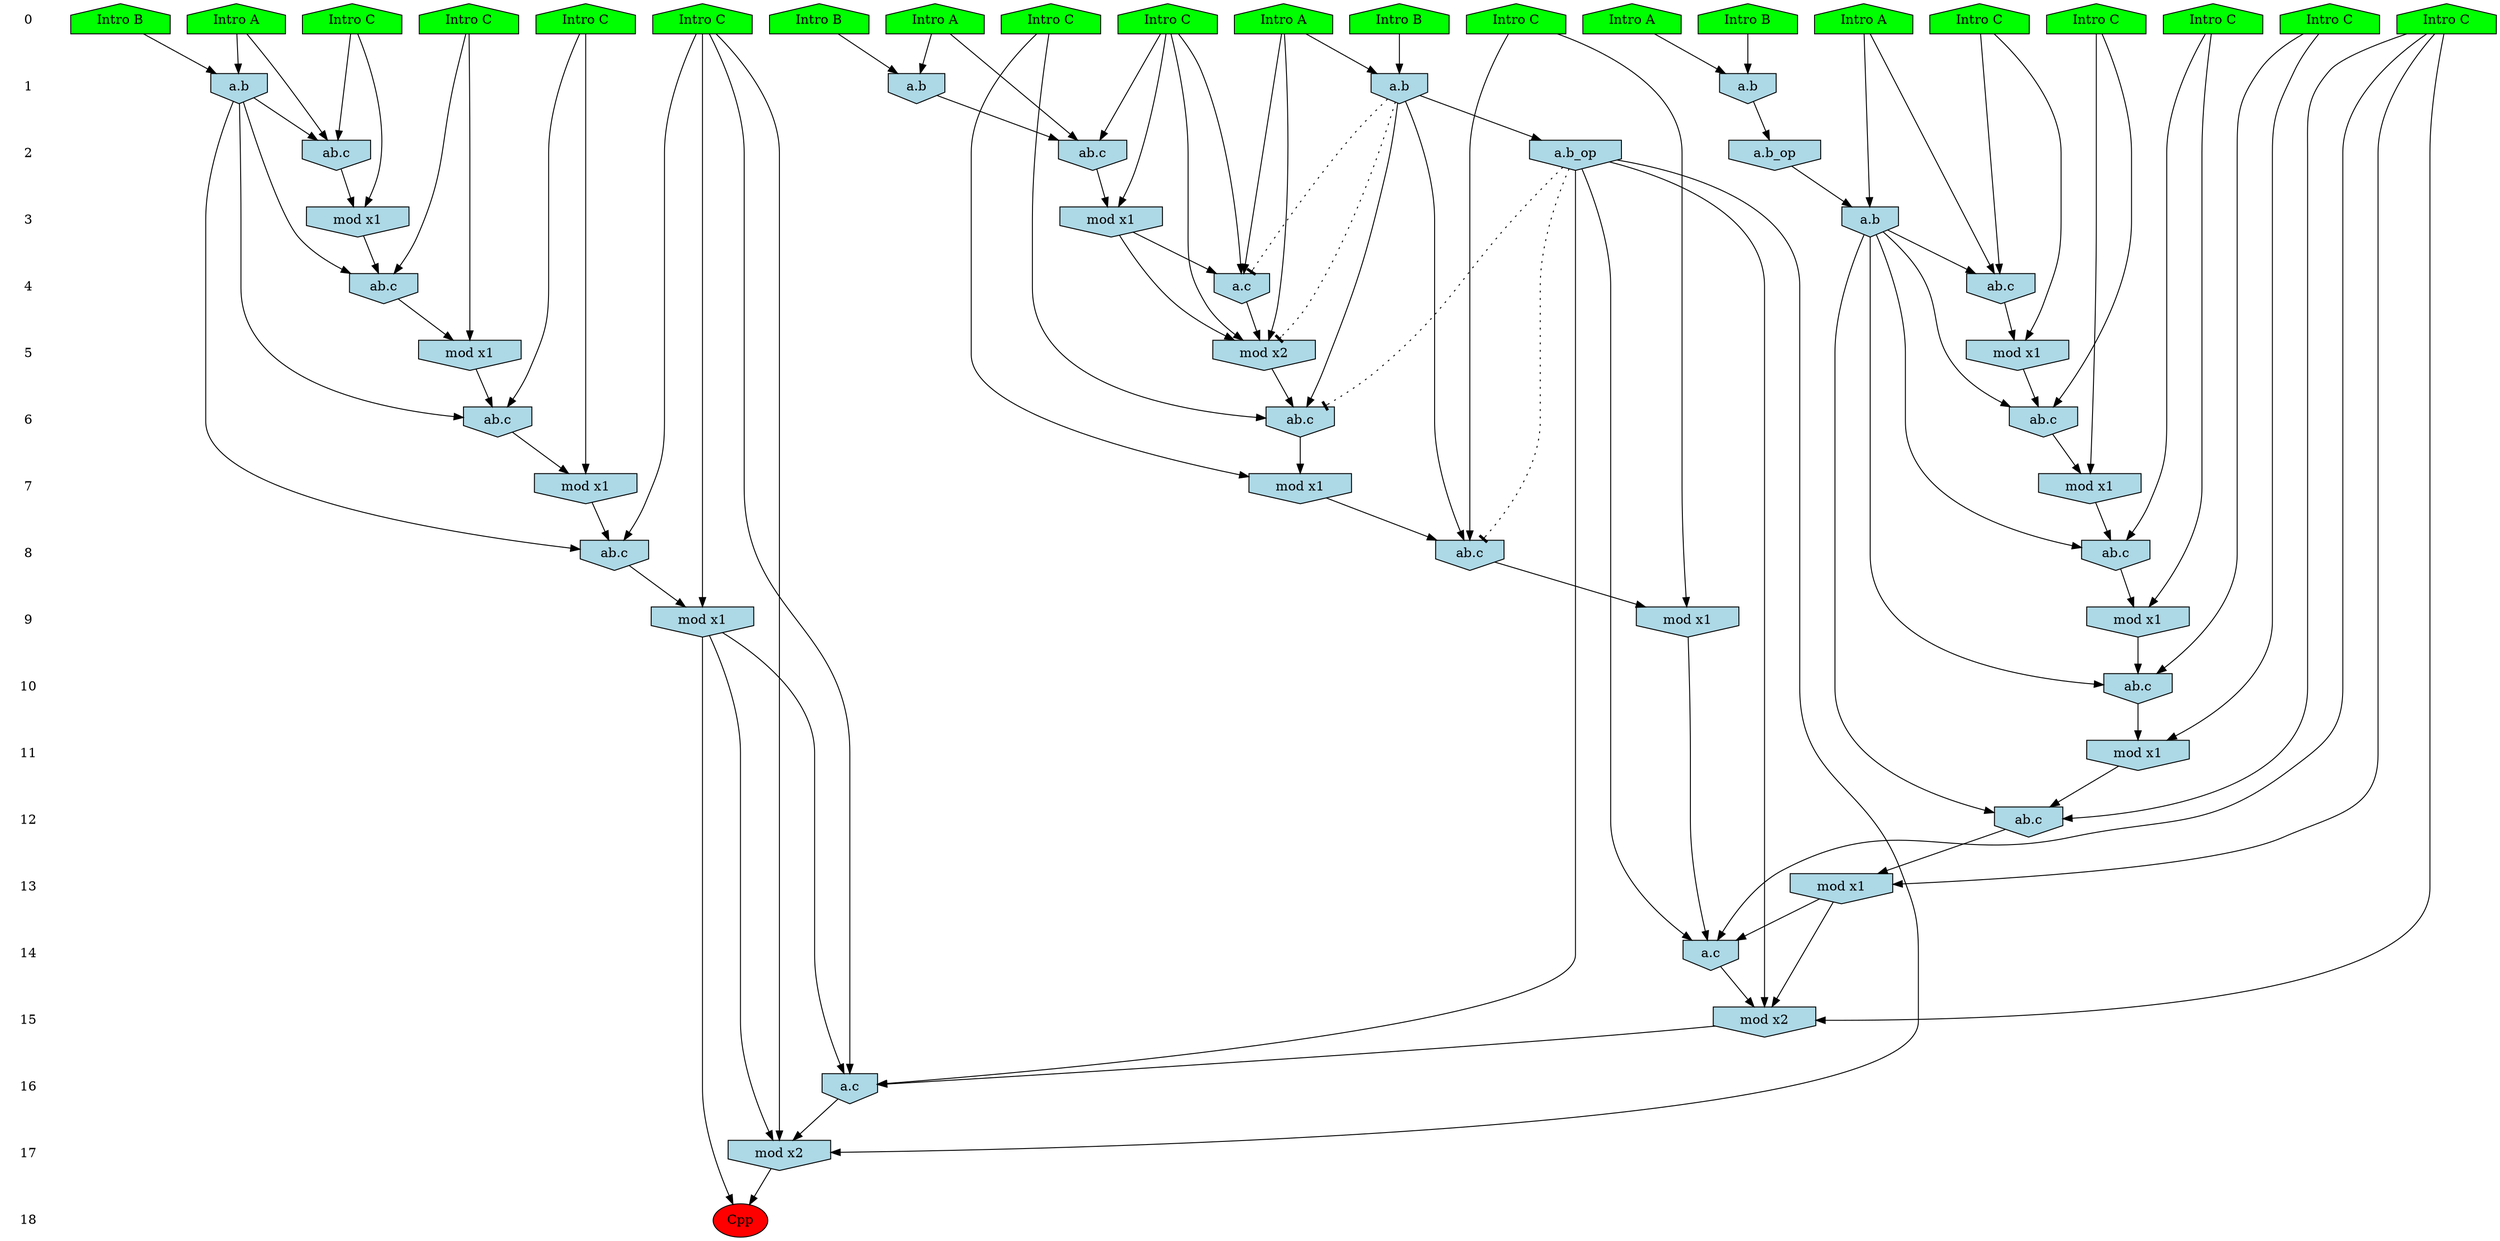 /* Compression of 1 causal flows obtained in average at 2.056929E+01 t.u */
/* Compressed causal flows were: [3827] */
digraph G{
 ranksep=.5 ; 
{ rank = same ; "0" [shape=plaintext] ; node_1 [label ="Intro B", shape=house, style=filled, fillcolor=green] ;
node_2 [label ="Intro B", shape=house, style=filled, fillcolor=green] ;
node_3 [label ="Intro B", shape=house, style=filled, fillcolor=green] ;
node_4 [label ="Intro A", shape=house, style=filled, fillcolor=green] ;
node_5 [label ="Intro A", shape=house, style=filled, fillcolor=green] ;
node_6 [label ="Intro A", shape=house, style=filled, fillcolor=green] ;
node_7 [label ="Intro A", shape=house, style=filled, fillcolor=green] ;
node_8 [label ="Intro A", shape=house, style=filled, fillcolor=green] ;
node_9 [label ="Intro B", shape=house, style=filled, fillcolor=green] ;
node_10 [label ="Intro C", shape=house, style=filled, fillcolor=green] ;
node_11 [label ="Intro C", shape=house, style=filled, fillcolor=green] ;
node_12 [label ="Intro C", shape=house, style=filled, fillcolor=green] ;
node_13 [label ="Intro C", shape=house, style=filled, fillcolor=green] ;
node_14 [label ="Intro C", shape=house, style=filled, fillcolor=green] ;
node_15 [label ="Intro C", shape=house, style=filled, fillcolor=green] ;
node_16 [label ="Intro C", shape=house, style=filled, fillcolor=green] ;
node_17 [label ="Intro C", shape=house, style=filled, fillcolor=green] ;
node_18 [label ="Intro C", shape=house, style=filled, fillcolor=green] ;
node_19 [label ="Intro C", shape=house, style=filled, fillcolor=green] ;
node_20 [label ="Intro C", shape=house, style=filled, fillcolor=green] ;
node_21 [label ="Intro C", shape=house, style=filled, fillcolor=green] ;
}
{ rank = same ; "1" [shape=plaintext] ; node_22 [label="a.b", shape=invhouse, style=filled, fillcolor = lightblue] ;
node_24 [label="a.b", shape=invhouse, style=filled, fillcolor = lightblue] ;
node_28 [label="a.b", shape=invhouse, style=filled, fillcolor = lightblue] ;
node_39 [label="a.b", shape=invhouse, style=filled, fillcolor = lightblue] ;
}
{ rank = same ; "2" [shape=plaintext] ; node_23 [label="ab.c", shape=invhouse, style=filled, fillcolor = lightblue] ;
node_25 [label="a.b_op", shape=invhouse, style=filled, fillcolor = lightblue] ;
node_30 [label="ab.c", shape=invhouse, style=filled, fillcolor = lightblue] ;
node_54 [label="a.b_op", shape=invhouse, style=filled, fillcolor = lightblue] ;
}
{ rank = same ; "3" [shape=plaintext] ; node_26 [label="mod x1", shape=invhouse, style=filled, fillcolor = lightblue] ;
node_27 [label="a.b", shape=invhouse, style=filled, fillcolor = lightblue] ;
node_32 [label="mod x1", shape=invhouse, style=filled, fillcolor = lightblue] ;
}
{ rank = same ; "4" [shape=plaintext] ; node_29 [label="ab.c", shape=invhouse, style=filled, fillcolor = lightblue] ;
node_33 [label="a.c", shape=invhouse, style=filled, fillcolor = lightblue] ;
node_38 [label="ab.c", shape=invhouse, style=filled, fillcolor = lightblue] ;
}
{ rank = same ; "5" [shape=plaintext] ; node_31 [label="mod x1", shape=invhouse, style=filled, fillcolor = lightblue] ;
node_36 [label="mod x2", shape=invhouse, style=filled, fillcolor = lightblue] ;
node_41 [label="mod x1", shape=invhouse, style=filled, fillcolor = lightblue] ;
}
{ rank = same ; "6" [shape=plaintext] ; node_34 [label="ab.c", shape=invhouse, style=filled, fillcolor = lightblue] ;
node_42 [label="ab.c", shape=invhouse, style=filled, fillcolor = lightblue] ;
node_46 [label="ab.c", shape=invhouse, style=filled, fillcolor = lightblue] ;
}
{ rank = same ; "7" [shape=plaintext] ; node_35 [label="mod x1", shape=invhouse, style=filled, fillcolor = lightblue] ;
node_43 [label="mod x1", shape=invhouse, style=filled, fillcolor = lightblue] ;
node_47 [label="mod x1", shape=invhouse, style=filled, fillcolor = lightblue] ;
}
{ rank = same ; "8" [shape=plaintext] ; node_37 [label="ab.c", shape=invhouse, style=filled, fillcolor = lightblue] ;
node_44 [label="ab.c", shape=invhouse, style=filled, fillcolor = lightblue] ;
node_49 [label="ab.c", shape=invhouse, style=filled, fillcolor = lightblue] ;
}
{ rank = same ; "9" [shape=plaintext] ; node_40 [label="mod x1", shape=invhouse, style=filled, fillcolor = lightblue] ;
node_48 [label="mod x1", shape=invhouse, style=filled, fillcolor = lightblue] ;
node_51 [label="mod x1", shape=invhouse, style=filled, fillcolor = lightblue] ;
}
{ rank = same ; "10" [shape=plaintext] ; node_45 [label="ab.c", shape=invhouse, style=filled, fillcolor = lightblue] ;
}
{ rank = same ; "11" [shape=plaintext] ; node_50 [label="mod x1", shape=invhouse, style=filled, fillcolor = lightblue] ;
}
{ rank = same ; "12" [shape=plaintext] ; node_52 [label="ab.c", shape=invhouse, style=filled, fillcolor = lightblue] ;
}
{ rank = same ; "13" [shape=plaintext] ; node_53 [label="mod x1", shape=invhouse, style=filled, fillcolor = lightblue] ;
}
{ rank = same ; "14" [shape=plaintext] ; node_55 [label="a.c", shape=invhouse, style=filled, fillcolor = lightblue] ;
}
{ rank = same ; "15" [shape=plaintext] ; node_56 [label="mod x2", shape=invhouse, style=filled, fillcolor = lightblue] ;
}
{ rank = same ; "16" [shape=plaintext] ; node_57 [label="a.c", shape=invhouse, style=filled, fillcolor = lightblue] ;
}
{ rank = same ; "17" [shape=plaintext] ; node_58 [label="mod x2", shape=invhouse, style=filled, fillcolor = lightblue] ;
}
{ rank = same ; "18" [shape=plaintext] ; node_59 [label ="Cpp", style=filled, fillcolor=red] ;
}
"0" -> "1" [style="invis"]; 
"1" -> "2" [style="invis"]; 
"2" -> "3" [style="invis"]; 
"3" -> "4" [style="invis"]; 
"4" -> "5" [style="invis"]; 
"5" -> "6" [style="invis"]; 
"6" -> "7" [style="invis"]; 
"7" -> "8" [style="invis"]; 
"8" -> "9" [style="invis"]; 
"9" -> "10" [style="invis"]; 
"10" -> "11" [style="invis"]; 
"11" -> "12" [style="invis"]; 
"12" -> "13" [style="invis"]; 
"13" -> "14" [style="invis"]; 
"14" -> "15" [style="invis"]; 
"15" -> "16" [style="invis"]; 
"16" -> "17" [style="invis"]; 
"17" -> "18" [style="invis"]; 
node_2 -> node_22
node_6 -> node_22
node_6 -> node_23
node_20 -> node_23
node_22 -> node_23
node_3 -> node_24
node_8 -> node_24
node_24 -> node_25
node_20 -> node_26
node_23 -> node_26
node_5 -> node_27
node_25 -> node_27
node_7 -> node_28
node_9 -> node_28
node_5 -> node_29
node_16 -> node_29
node_27 -> node_29
node_7 -> node_30
node_14 -> node_30
node_28 -> node_30
node_16 -> node_31
node_29 -> node_31
node_14 -> node_32
node_30 -> node_32
node_4 -> node_33
node_20 -> node_33
node_26 -> node_33
node_17 -> node_34
node_27 -> node_34
node_31 -> node_34
node_17 -> node_35
node_34 -> node_35
node_4 -> node_36
node_20 -> node_36
node_26 -> node_36
node_33 -> node_36
node_13 -> node_37
node_27 -> node_37
node_35 -> node_37
node_19 -> node_38
node_28 -> node_38
node_32 -> node_38
node_1 -> node_39
node_4 -> node_39
node_13 -> node_40
node_37 -> node_40
node_19 -> node_41
node_38 -> node_41
node_21 -> node_42
node_28 -> node_42
node_41 -> node_42
node_21 -> node_43
node_42 -> node_43
node_15 -> node_44
node_28 -> node_44
node_43 -> node_44
node_10 -> node_45
node_27 -> node_45
node_40 -> node_45
node_11 -> node_46
node_36 -> node_46
node_39 -> node_46
node_11 -> node_47
node_46 -> node_47
node_15 -> node_48
node_44 -> node_48
node_12 -> node_49
node_39 -> node_49
node_47 -> node_49
node_10 -> node_50
node_45 -> node_50
node_12 -> node_51
node_49 -> node_51
node_18 -> node_52
node_27 -> node_52
node_50 -> node_52
node_18 -> node_53
node_52 -> node_53
node_39 -> node_54
node_18 -> node_55
node_51 -> node_55
node_53 -> node_55
node_54 -> node_55
node_18 -> node_56
node_53 -> node_56
node_54 -> node_56
node_55 -> node_56
node_15 -> node_57
node_48 -> node_57
node_54 -> node_57
node_56 -> node_57
node_15 -> node_58
node_48 -> node_58
node_54 -> node_58
node_57 -> node_58
node_48 -> node_59
node_58 -> node_59
node_39 -> node_36 [style=dotted, arrowhead = tee] 
node_39 -> node_33 [style=dotted, arrowhead = tee] 
node_54 -> node_49 [style=dotted, arrowhead = tee] 
node_54 -> node_46 [style=dotted, arrowhead = tee] 
}
/*
 Dot generation time: 0.000000
*/